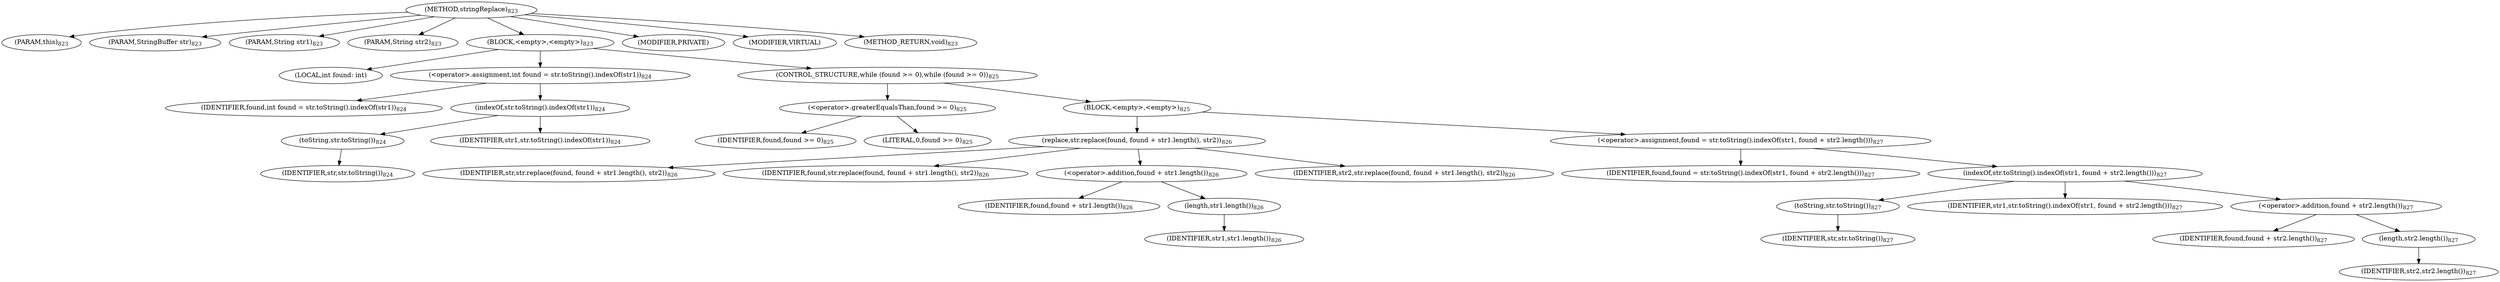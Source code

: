 digraph "stringReplace" {  
"1957" [label = <(METHOD,stringReplace)<SUB>823</SUB>> ]
"1958" [label = <(PARAM,this)<SUB>823</SUB>> ]
"1959" [label = <(PARAM,StringBuffer str)<SUB>823</SUB>> ]
"1960" [label = <(PARAM,String str1)<SUB>823</SUB>> ]
"1961" [label = <(PARAM,String str2)<SUB>823</SUB>> ]
"1962" [label = <(BLOCK,&lt;empty&gt;,&lt;empty&gt;)<SUB>823</SUB>> ]
"1963" [label = <(LOCAL,int found: int)> ]
"1964" [label = <(&lt;operator&gt;.assignment,int found = str.toString().indexOf(str1))<SUB>824</SUB>> ]
"1965" [label = <(IDENTIFIER,found,int found = str.toString().indexOf(str1))<SUB>824</SUB>> ]
"1966" [label = <(indexOf,str.toString().indexOf(str1))<SUB>824</SUB>> ]
"1967" [label = <(toString,str.toString())<SUB>824</SUB>> ]
"1968" [label = <(IDENTIFIER,str,str.toString())<SUB>824</SUB>> ]
"1969" [label = <(IDENTIFIER,str1,str.toString().indexOf(str1))<SUB>824</SUB>> ]
"1970" [label = <(CONTROL_STRUCTURE,while (found &gt;= 0),while (found &gt;= 0))<SUB>825</SUB>> ]
"1971" [label = <(&lt;operator&gt;.greaterEqualsThan,found &gt;= 0)<SUB>825</SUB>> ]
"1972" [label = <(IDENTIFIER,found,found &gt;= 0)<SUB>825</SUB>> ]
"1973" [label = <(LITERAL,0,found &gt;= 0)<SUB>825</SUB>> ]
"1974" [label = <(BLOCK,&lt;empty&gt;,&lt;empty&gt;)<SUB>825</SUB>> ]
"1975" [label = <(replace,str.replace(found, found + str1.length(), str2))<SUB>826</SUB>> ]
"1976" [label = <(IDENTIFIER,str,str.replace(found, found + str1.length(), str2))<SUB>826</SUB>> ]
"1977" [label = <(IDENTIFIER,found,str.replace(found, found + str1.length(), str2))<SUB>826</SUB>> ]
"1978" [label = <(&lt;operator&gt;.addition,found + str1.length())<SUB>826</SUB>> ]
"1979" [label = <(IDENTIFIER,found,found + str1.length())<SUB>826</SUB>> ]
"1980" [label = <(length,str1.length())<SUB>826</SUB>> ]
"1981" [label = <(IDENTIFIER,str1,str1.length())<SUB>826</SUB>> ]
"1982" [label = <(IDENTIFIER,str2,str.replace(found, found + str1.length(), str2))<SUB>826</SUB>> ]
"1983" [label = <(&lt;operator&gt;.assignment,found = str.toString().indexOf(str1, found + str2.length()))<SUB>827</SUB>> ]
"1984" [label = <(IDENTIFIER,found,found = str.toString().indexOf(str1, found + str2.length()))<SUB>827</SUB>> ]
"1985" [label = <(indexOf,str.toString().indexOf(str1, found + str2.length()))<SUB>827</SUB>> ]
"1986" [label = <(toString,str.toString())<SUB>827</SUB>> ]
"1987" [label = <(IDENTIFIER,str,str.toString())<SUB>827</SUB>> ]
"1988" [label = <(IDENTIFIER,str1,str.toString().indexOf(str1, found + str2.length()))<SUB>827</SUB>> ]
"1989" [label = <(&lt;operator&gt;.addition,found + str2.length())<SUB>827</SUB>> ]
"1990" [label = <(IDENTIFIER,found,found + str2.length())<SUB>827</SUB>> ]
"1991" [label = <(length,str2.length())<SUB>827</SUB>> ]
"1992" [label = <(IDENTIFIER,str2,str2.length())<SUB>827</SUB>> ]
"1993" [label = <(MODIFIER,PRIVATE)> ]
"1994" [label = <(MODIFIER,VIRTUAL)> ]
"1995" [label = <(METHOD_RETURN,void)<SUB>823</SUB>> ]
  "1957" -> "1958" 
  "1957" -> "1959" 
  "1957" -> "1960" 
  "1957" -> "1961" 
  "1957" -> "1962" 
  "1957" -> "1993" 
  "1957" -> "1994" 
  "1957" -> "1995" 
  "1962" -> "1963" 
  "1962" -> "1964" 
  "1962" -> "1970" 
  "1964" -> "1965" 
  "1964" -> "1966" 
  "1966" -> "1967" 
  "1966" -> "1969" 
  "1967" -> "1968" 
  "1970" -> "1971" 
  "1970" -> "1974" 
  "1971" -> "1972" 
  "1971" -> "1973" 
  "1974" -> "1975" 
  "1974" -> "1983" 
  "1975" -> "1976" 
  "1975" -> "1977" 
  "1975" -> "1978" 
  "1975" -> "1982" 
  "1978" -> "1979" 
  "1978" -> "1980" 
  "1980" -> "1981" 
  "1983" -> "1984" 
  "1983" -> "1985" 
  "1985" -> "1986" 
  "1985" -> "1988" 
  "1985" -> "1989" 
  "1986" -> "1987" 
  "1989" -> "1990" 
  "1989" -> "1991" 
  "1991" -> "1992" 
}
